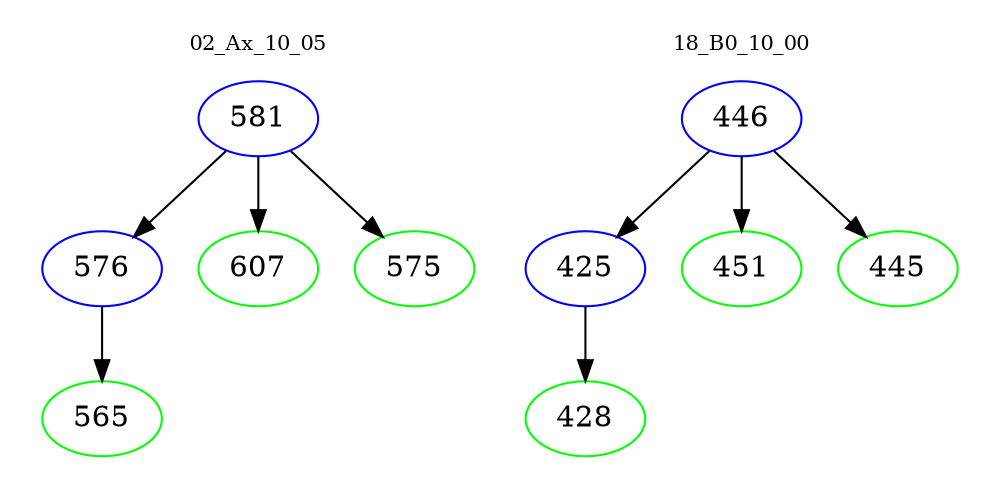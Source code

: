 digraph{
subgraph cluster_0 {
color = white
label = "02_Ax_10_05";
fontsize=10;
T0_581 [label="581", color="blue"]
T0_581 -> T0_576 [color="black"]
T0_576 [label="576", color="blue"]
T0_576 -> T0_565 [color="black"]
T0_565 [label="565", color="green"]
T0_581 -> T0_607 [color="black"]
T0_607 [label="607", color="green"]
T0_581 -> T0_575 [color="black"]
T0_575 [label="575", color="green"]
}
subgraph cluster_1 {
color = white
label = "18_B0_10_00";
fontsize=10;
T1_446 [label="446", color="blue"]
T1_446 -> T1_425 [color="black"]
T1_425 [label="425", color="blue"]
T1_425 -> T1_428 [color="black"]
T1_428 [label="428", color="green"]
T1_446 -> T1_451 [color="black"]
T1_451 [label="451", color="green"]
T1_446 -> T1_445 [color="black"]
T1_445 [label="445", color="green"]
}
}
